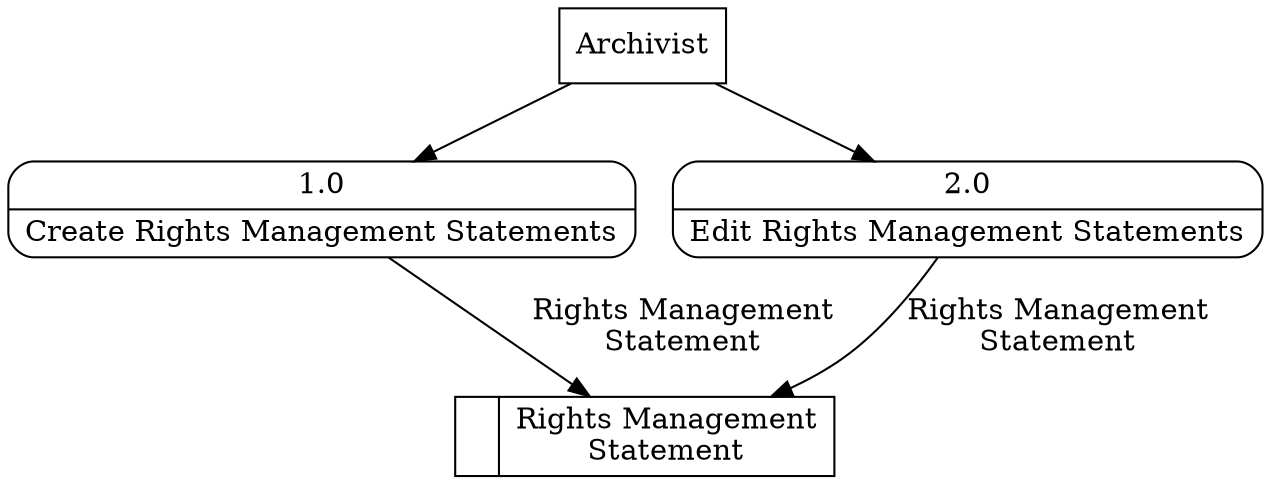 digraph dfd2{ 
node[shape=record]
200 [label="<f0>  |<f1> Rights Management\nStatement " ];
201 [label="Archivist" shape=box];
202 [label="{<f0> 1.0|<f1> Create Rights Management Statements }" shape=Mrecord];
203 [label="{<f0> 2.0|<f1> Edit Rights Management Statements }" shape=Mrecord];
201 -> 202
201 -> 203
202 -> 200 [label="Rights Management\nStatement"]
203 -> 200 [label="Rights Management\nStatement"]
}